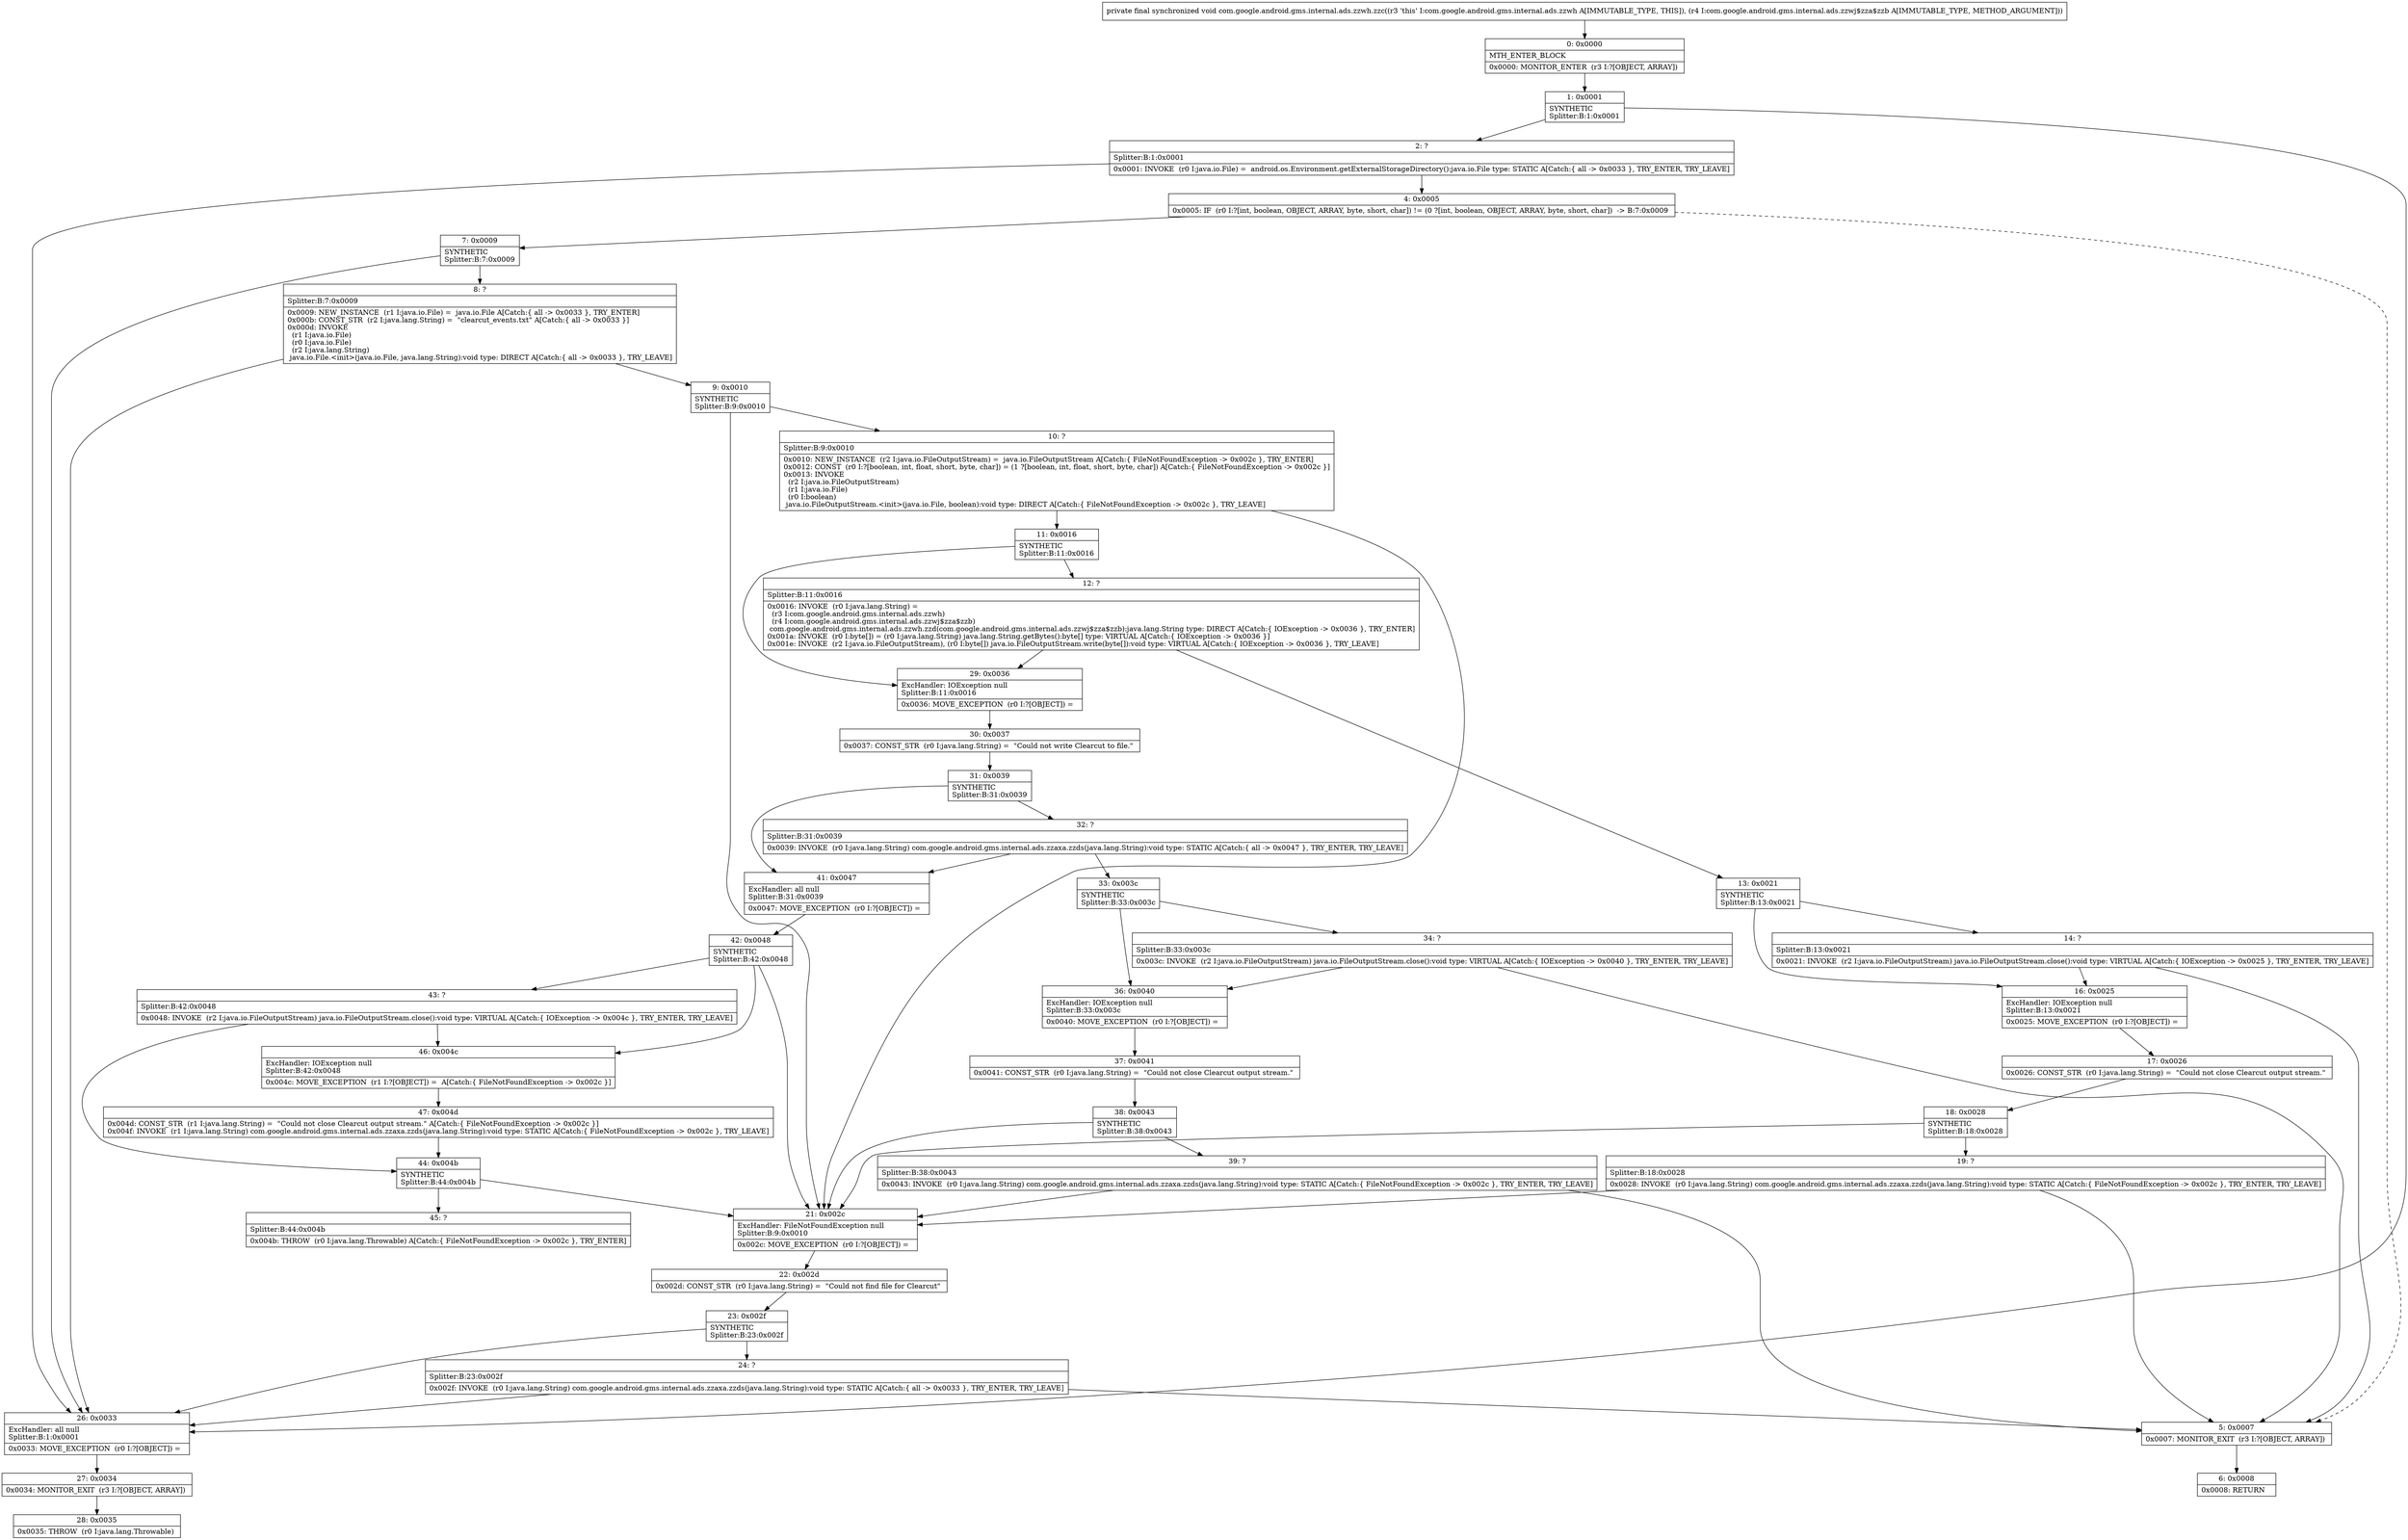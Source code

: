 digraph "CFG forcom.google.android.gms.internal.ads.zzwh.zzc(Lcom\/google\/android\/gms\/internal\/ads\/zzwj$zza$zzb;)V" {
Node_0 [shape=record,label="{0\:\ 0x0000|MTH_ENTER_BLOCK\l|0x0000: MONITOR_ENTER  (r3 I:?[OBJECT, ARRAY]) \l}"];
Node_1 [shape=record,label="{1\:\ 0x0001|SYNTHETIC\lSplitter:B:1:0x0001\l}"];
Node_2 [shape=record,label="{2\:\ ?|Splitter:B:1:0x0001\l|0x0001: INVOKE  (r0 I:java.io.File) =  android.os.Environment.getExternalStorageDirectory():java.io.File type: STATIC A[Catch:\{ all \-\> 0x0033 \}, TRY_ENTER, TRY_LEAVE]\l}"];
Node_4 [shape=record,label="{4\:\ 0x0005|0x0005: IF  (r0 I:?[int, boolean, OBJECT, ARRAY, byte, short, char]) != (0 ?[int, boolean, OBJECT, ARRAY, byte, short, char])  \-\> B:7:0x0009 \l}"];
Node_5 [shape=record,label="{5\:\ 0x0007|0x0007: MONITOR_EXIT  (r3 I:?[OBJECT, ARRAY]) \l}"];
Node_6 [shape=record,label="{6\:\ 0x0008|0x0008: RETURN   \l}"];
Node_7 [shape=record,label="{7\:\ 0x0009|SYNTHETIC\lSplitter:B:7:0x0009\l}"];
Node_8 [shape=record,label="{8\:\ ?|Splitter:B:7:0x0009\l|0x0009: NEW_INSTANCE  (r1 I:java.io.File) =  java.io.File A[Catch:\{ all \-\> 0x0033 \}, TRY_ENTER]\l0x000b: CONST_STR  (r2 I:java.lang.String) =  \"clearcut_events.txt\" A[Catch:\{ all \-\> 0x0033 \}]\l0x000d: INVOKE  \l  (r1 I:java.io.File)\l  (r0 I:java.io.File)\l  (r2 I:java.lang.String)\l java.io.File.\<init\>(java.io.File, java.lang.String):void type: DIRECT A[Catch:\{ all \-\> 0x0033 \}, TRY_LEAVE]\l}"];
Node_9 [shape=record,label="{9\:\ 0x0010|SYNTHETIC\lSplitter:B:9:0x0010\l}"];
Node_10 [shape=record,label="{10\:\ ?|Splitter:B:9:0x0010\l|0x0010: NEW_INSTANCE  (r2 I:java.io.FileOutputStream) =  java.io.FileOutputStream A[Catch:\{ FileNotFoundException \-\> 0x002c \}, TRY_ENTER]\l0x0012: CONST  (r0 I:?[boolean, int, float, short, byte, char]) = (1 ?[boolean, int, float, short, byte, char]) A[Catch:\{ FileNotFoundException \-\> 0x002c \}]\l0x0013: INVOKE  \l  (r2 I:java.io.FileOutputStream)\l  (r1 I:java.io.File)\l  (r0 I:boolean)\l java.io.FileOutputStream.\<init\>(java.io.File, boolean):void type: DIRECT A[Catch:\{ FileNotFoundException \-\> 0x002c \}, TRY_LEAVE]\l}"];
Node_11 [shape=record,label="{11\:\ 0x0016|SYNTHETIC\lSplitter:B:11:0x0016\l}"];
Node_12 [shape=record,label="{12\:\ ?|Splitter:B:11:0x0016\l|0x0016: INVOKE  (r0 I:java.lang.String) = \l  (r3 I:com.google.android.gms.internal.ads.zzwh)\l  (r4 I:com.google.android.gms.internal.ads.zzwj$zza$zzb)\l com.google.android.gms.internal.ads.zzwh.zzd(com.google.android.gms.internal.ads.zzwj$zza$zzb):java.lang.String type: DIRECT A[Catch:\{ IOException \-\> 0x0036 \}, TRY_ENTER]\l0x001a: INVOKE  (r0 I:byte[]) = (r0 I:java.lang.String) java.lang.String.getBytes():byte[] type: VIRTUAL A[Catch:\{ IOException \-\> 0x0036 \}]\l0x001e: INVOKE  (r2 I:java.io.FileOutputStream), (r0 I:byte[]) java.io.FileOutputStream.write(byte[]):void type: VIRTUAL A[Catch:\{ IOException \-\> 0x0036 \}, TRY_LEAVE]\l}"];
Node_13 [shape=record,label="{13\:\ 0x0021|SYNTHETIC\lSplitter:B:13:0x0021\l}"];
Node_14 [shape=record,label="{14\:\ ?|Splitter:B:13:0x0021\l|0x0021: INVOKE  (r2 I:java.io.FileOutputStream) java.io.FileOutputStream.close():void type: VIRTUAL A[Catch:\{ IOException \-\> 0x0025 \}, TRY_ENTER, TRY_LEAVE]\l}"];
Node_16 [shape=record,label="{16\:\ 0x0025|ExcHandler: IOException null\lSplitter:B:13:0x0021\l|0x0025: MOVE_EXCEPTION  (r0 I:?[OBJECT]) =  \l}"];
Node_17 [shape=record,label="{17\:\ 0x0026|0x0026: CONST_STR  (r0 I:java.lang.String) =  \"Could not close Clearcut output stream.\" \l}"];
Node_18 [shape=record,label="{18\:\ 0x0028|SYNTHETIC\lSplitter:B:18:0x0028\l}"];
Node_19 [shape=record,label="{19\:\ ?|Splitter:B:18:0x0028\l|0x0028: INVOKE  (r0 I:java.lang.String) com.google.android.gms.internal.ads.zzaxa.zzds(java.lang.String):void type: STATIC A[Catch:\{ FileNotFoundException \-\> 0x002c \}, TRY_ENTER, TRY_LEAVE]\l}"];
Node_21 [shape=record,label="{21\:\ 0x002c|ExcHandler: FileNotFoundException null\lSplitter:B:9:0x0010\l|0x002c: MOVE_EXCEPTION  (r0 I:?[OBJECT]) =  \l}"];
Node_22 [shape=record,label="{22\:\ 0x002d|0x002d: CONST_STR  (r0 I:java.lang.String) =  \"Could not find file for Clearcut\" \l}"];
Node_23 [shape=record,label="{23\:\ 0x002f|SYNTHETIC\lSplitter:B:23:0x002f\l}"];
Node_24 [shape=record,label="{24\:\ ?|Splitter:B:23:0x002f\l|0x002f: INVOKE  (r0 I:java.lang.String) com.google.android.gms.internal.ads.zzaxa.zzds(java.lang.String):void type: STATIC A[Catch:\{ all \-\> 0x0033 \}, TRY_ENTER, TRY_LEAVE]\l}"];
Node_26 [shape=record,label="{26\:\ 0x0033|ExcHandler: all null\lSplitter:B:1:0x0001\l|0x0033: MOVE_EXCEPTION  (r0 I:?[OBJECT]) =  \l}"];
Node_27 [shape=record,label="{27\:\ 0x0034|0x0034: MONITOR_EXIT  (r3 I:?[OBJECT, ARRAY]) \l}"];
Node_28 [shape=record,label="{28\:\ 0x0035|0x0035: THROW  (r0 I:java.lang.Throwable) \l}"];
Node_29 [shape=record,label="{29\:\ 0x0036|ExcHandler: IOException null\lSplitter:B:11:0x0016\l|0x0036: MOVE_EXCEPTION  (r0 I:?[OBJECT]) =  \l}"];
Node_30 [shape=record,label="{30\:\ 0x0037|0x0037: CONST_STR  (r0 I:java.lang.String) =  \"Could not write Clearcut to file.\" \l}"];
Node_31 [shape=record,label="{31\:\ 0x0039|SYNTHETIC\lSplitter:B:31:0x0039\l}"];
Node_32 [shape=record,label="{32\:\ ?|Splitter:B:31:0x0039\l|0x0039: INVOKE  (r0 I:java.lang.String) com.google.android.gms.internal.ads.zzaxa.zzds(java.lang.String):void type: STATIC A[Catch:\{ all \-\> 0x0047 \}, TRY_ENTER, TRY_LEAVE]\l}"];
Node_33 [shape=record,label="{33\:\ 0x003c|SYNTHETIC\lSplitter:B:33:0x003c\l}"];
Node_34 [shape=record,label="{34\:\ ?|Splitter:B:33:0x003c\l|0x003c: INVOKE  (r2 I:java.io.FileOutputStream) java.io.FileOutputStream.close():void type: VIRTUAL A[Catch:\{ IOException \-\> 0x0040 \}, TRY_ENTER, TRY_LEAVE]\l}"];
Node_36 [shape=record,label="{36\:\ 0x0040|ExcHandler: IOException null\lSplitter:B:33:0x003c\l|0x0040: MOVE_EXCEPTION  (r0 I:?[OBJECT]) =  \l}"];
Node_37 [shape=record,label="{37\:\ 0x0041|0x0041: CONST_STR  (r0 I:java.lang.String) =  \"Could not close Clearcut output stream.\" \l}"];
Node_38 [shape=record,label="{38\:\ 0x0043|SYNTHETIC\lSplitter:B:38:0x0043\l}"];
Node_39 [shape=record,label="{39\:\ ?|Splitter:B:38:0x0043\l|0x0043: INVOKE  (r0 I:java.lang.String) com.google.android.gms.internal.ads.zzaxa.zzds(java.lang.String):void type: STATIC A[Catch:\{ FileNotFoundException \-\> 0x002c \}, TRY_ENTER, TRY_LEAVE]\l}"];
Node_41 [shape=record,label="{41\:\ 0x0047|ExcHandler: all null\lSplitter:B:31:0x0039\l|0x0047: MOVE_EXCEPTION  (r0 I:?[OBJECT]) =  \l}"];
Node_42 [shape=record,label="{42\:\ 0x0048|SYNTHETIC\lSplitter:B:42:0x0048\l}"];
Node_43 [shape=record,label="{43\:\ ?|Splitter:B:42:0x0048\l|0x0048: INVOKE  (r2 I:java.io.FileOutputStream) java.io.FileOutputStream.close():void type: VIRTUAL A[Catch:\{ IOException \-\> 0x004c \}, TRY_ENTER, TRY_LEAVE]\l}"];
Node_44 [shape=record,label="{44\:\ 0x004b|SYNTHETIC\lSplitter:B:44:0x004b\l}"];
Node_45 [shape=record,label="{45\:\ ?|Splitter:B:44:0x004b\l|0x004b: THROW  (r0 I:java.lang.Throwable) A[Catch:\{ FileNotFoundException \-\> 0x002c \}, TRY_ENTER]\l}"];
Node_46 [shape=record,label="{46\:\ 0x004c|ExcHandler: IOException null\lSplitter:B:42:0x0048\l|0x004c: MOVE_EXCEPTION  (r1 I:?[OBJECT]) =  A[Catch:\{ FileNotFoundException \-\> 0x002c \}]\l}"];
Node_47 [shape=record,label="{47\:\ 0x004d|0x004d: CONST_STR  (r1 I:java.lang.String) =  \"Could not close Clearcut output stream.\" A[Catch:\{ FileNotFoundException \-\> 0x002c \}]\l0x004f: INVOKE  (r1 I:java.lang.String) com.google.android.gms.internal.ads.zzaxa.zzds(java.lang.String):void type: STATIC A[Catch:\{ FileNotFoundException \-\> 0x002c \}, TRY_LEAVE]\l}"];
MethodNode[shape=record,label="{private final synchronized void com.google.android.gms.internal.ads.zzwh.zzc((r3 'this' I:com.google.android.gms.internal.ads.zzwh A[IMMUTABLE_TYPE, THIS]), (r4 I:com.google.android.gms.internal.ads.zzwj$zza$zzb A[IMMUTABLE_TYPE, METHOD_ARGUMENT])) }"];
MethodNode -> Node_0;
Node_0 -> Node_1;
Node_1 -> Node_2;
Node_1 -> Node_26;
Node_2 -> Node_26;
Node_2 -> Node_4;
Node_4 -> Node_5[style=dashed];
Node_4 -> Node_7;
Node_5 -> Node_6;
Node_7 -> Node_8;
Node_7 -> Node_26;
Node_8 -> Node_9;
Node_8 -> Node_26;
Node_9 -> Node_10;
Node_9 -> Node_21;
Node_10 -> Node_11;
Node_10 -> Node_21;
Node_11 -> Node_12;
Node_11 -> Node_29;
Node_12 -> Node_13;
Node_12 -> Node_29;
Node_13 -> Node_14;
Node_13 -> Node_16;
Node_14 -> Node_16;
Node_14 -> Node_5;
Node_16 -> Node_17;
Node_17 -> Node_18;
Node_18 -> Node_19;
Node_18 -> Node_21;
Node_19 -> Node_21;
Node_19 -> Node_5;
Node_21 -> Node_22;
Node_22 -> Node_23;
Node_23 -> Node_24;
Node_23 -> Node_26;
Node_24 -> Node_26;
Node_24 -> Node_5;
Node_26 -> Node_27;
Node_27 -> Node_28;
Node_29 -> Node_30;
Node_30 -> Node_31;
Node_31 -> Node_32;
Node_31 -> Node_41;
Node_32 -> Node_33;
Node_32 -> Node_41;
Node_33 -> Node_34;
Node_33 -> Node_36;
Node_34 -> Node_36;
Node_34 -> Node_5;
Node_36 -> Node_37;
Node_37 -> Node_38;
Node_38 -> Node_39;
Node_38 -> Node_21;
Node_39 -> Node_21;
Node_39 -> Node_5;
Node_41 -> Node_42;
Node_42 -> Node_43;
Node_42 -> Node_46;
Node_42 -> Node_21;
Node_43 -> Node_44;
Node_43 -> Node_46;
Node_44 -> Node_45;
Node_44 -> Node_21;
Node_46 -> Node_47;
Node_47 -> Node_44;
}

